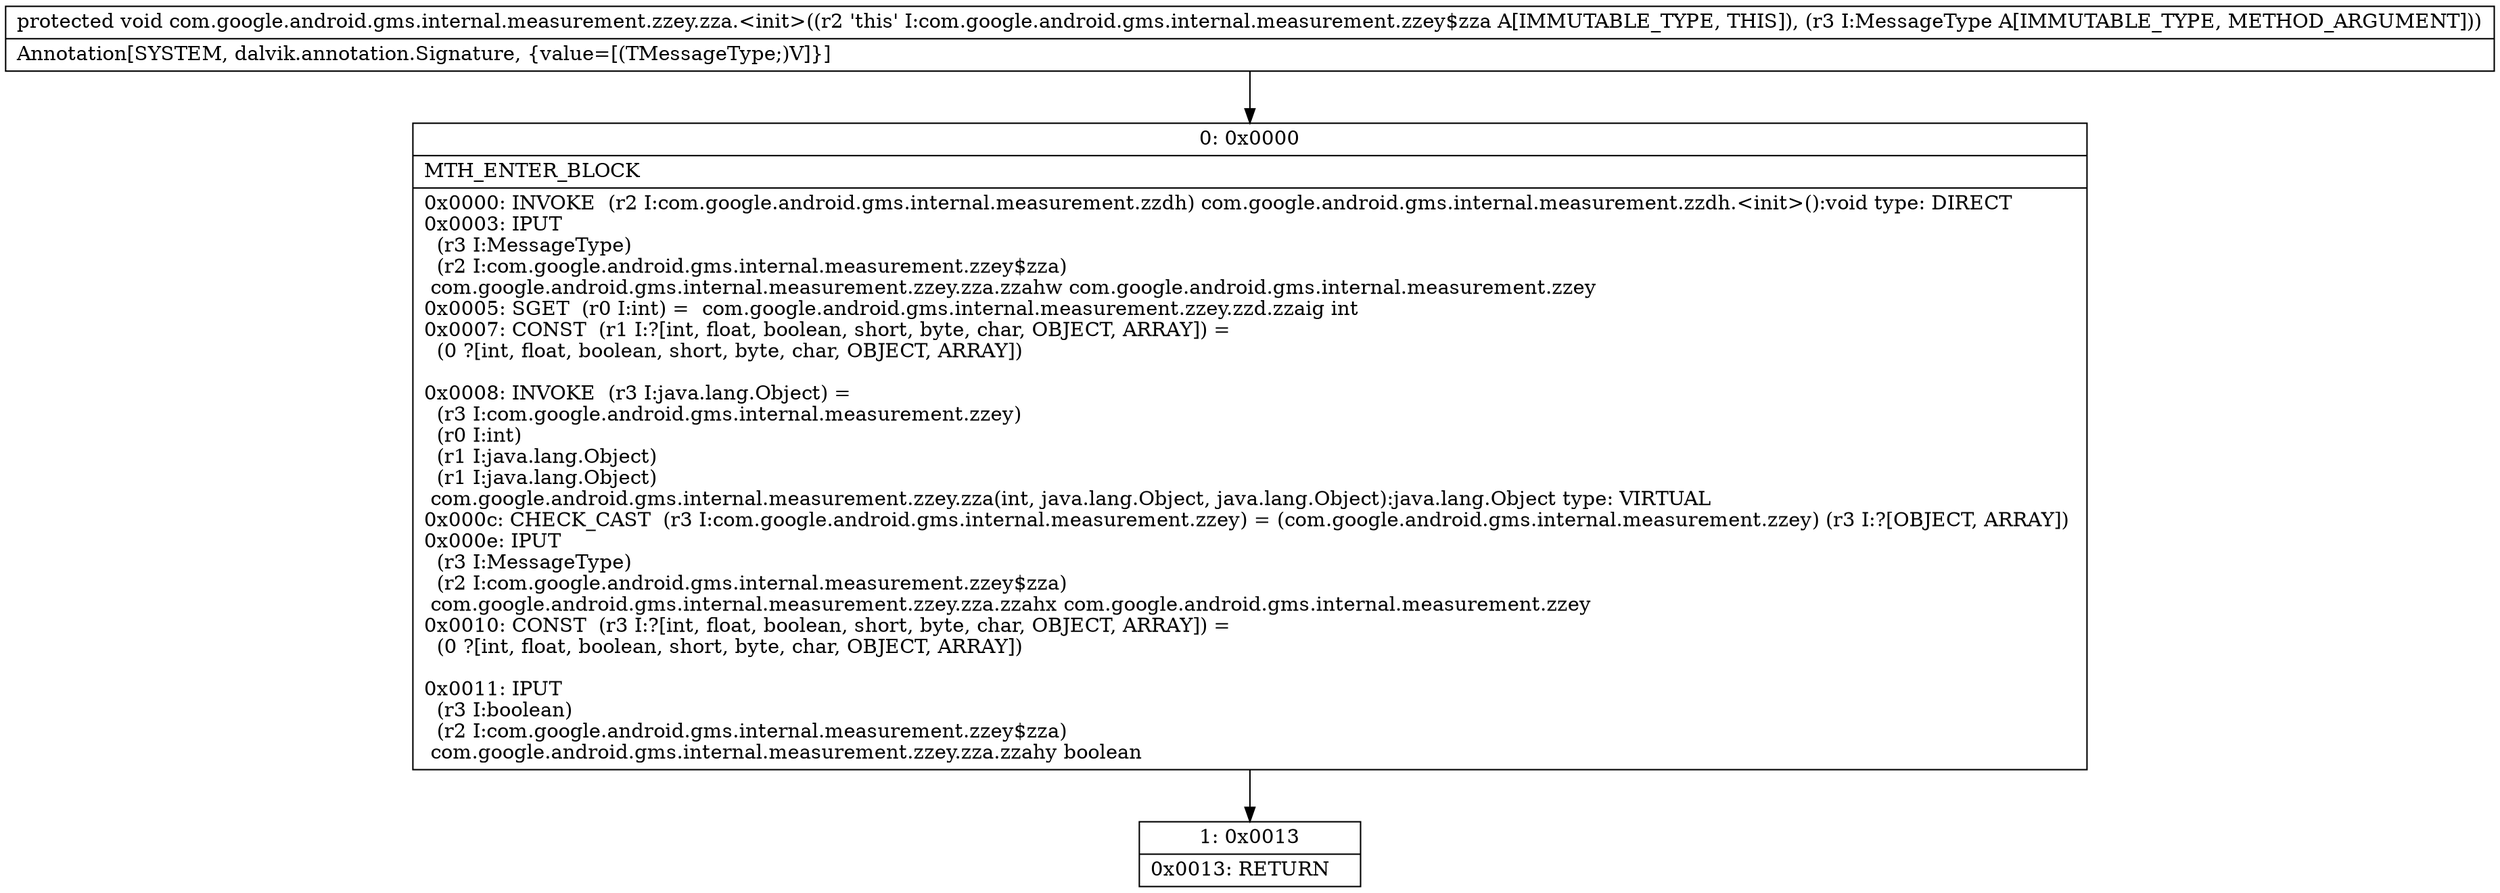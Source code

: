 digraph "CFG forcom.google.android.gms.internal.measurement.zzey.zza.\<init\>(Lcom\/google\/android\/gms\/internal\/measurement\/zzey;)V" {
Node_0 [shape=record,label="{0\:\ 0x0000|MTH_ENTER_BLOCK\l|0x0000: INVOKE  (r2 I:com.google.android.gms.internal.measurement.zzdh) com.google.android.gms.internal.measurement.zzdh.\<init\>():void type: DIRECT \l0x0003: IPUT  \l  (r3 I:MessageType)\l  (r2 I:com.google.android.gms.internal.measurement.zzey$zza)\l com.google.android.gms.internal.measurement.zzey.zza.zzahw com.google.android.gms.internal.measurement.zzey \l0x0005: SGET  (r0 I:int) =  com.google.android.gms.internal.measurement.zzey.zzd.zzaig int \l0x0007: CONST  (r1 I:?[int, float, boolean, short, byte, char, OBJECT, ARRAY]) = \l  (0 ?[int, float, boolean, short, byte, char, OBJECT, ARRAY])\l \l0x0008: INVOKE  (r3 I:java.lang.Object) = \l  (r3 I:com.google.android.gms.internal.measurement.zzey)\l  (r0 I:int)\l  (r1 I:java.lang.Object)\l  (r1 I:java.lang.Object)\l com.google.android.gms.internal.measurement.zzey.zza(int, java.lang.Object, java.lang.Object):java.lang.Object type: VIRTUAL \l0x000c: CHECK_CAST  (r3 I:com.google.android.gms.internal.measurement.zzey) = (com.google.android.gms.internal.measurement.zzey) (r3 I:?[OBJECT, ARRAY]) \l0x000e: IPUT  \l  (r3 I:MessageType)\l  (r2 I:com.google.android.gms.internal.measurement.zzey$zza)\l com.google.android.gms.internal.measurement.zzey.zza.zzahx com.google.android.gms.internal.measurement.zzey \l0x0010: CONST  (r3 I:?[int, float, boolean, short, byte, char, OBJECT, ARRAY]) = \l  (0 ?[int, float, boolean, short, byte, char, OBJECT, ARRAY])\l \l0x0011: IPUT  \l  (r3 I:boolean)\l  (r2 I:com.google.android.gms.internal.measurement.zzey$zza)\l com.google.android.gms.internal.measurement.zzey.zza.zzahy boolean \l}"];
Node_1 [shape=record,label="{1\:\ 0x0013|0x0013: RETURN   \l}"];
MethodNode[shape=record,label="{protected void com.google.android.gms.internal.measurement.zzey.zza.\<init\>((r2 'this' I:com.google.android.gms.internal.measurement.zzey$zza A[IMMUTABLE_TYPE, THIS]), (r3 I:MessageType A[IMMUTABLE_TYPE, METHOD_ARGUMENT]))  | Annotation[SYSTEM, dalvik.annotation.Signature, \{value=[(TMessageType;)V]\}]\l}"];
MethodNode -> Node_0;
Node_0 -> Node_1;
}

